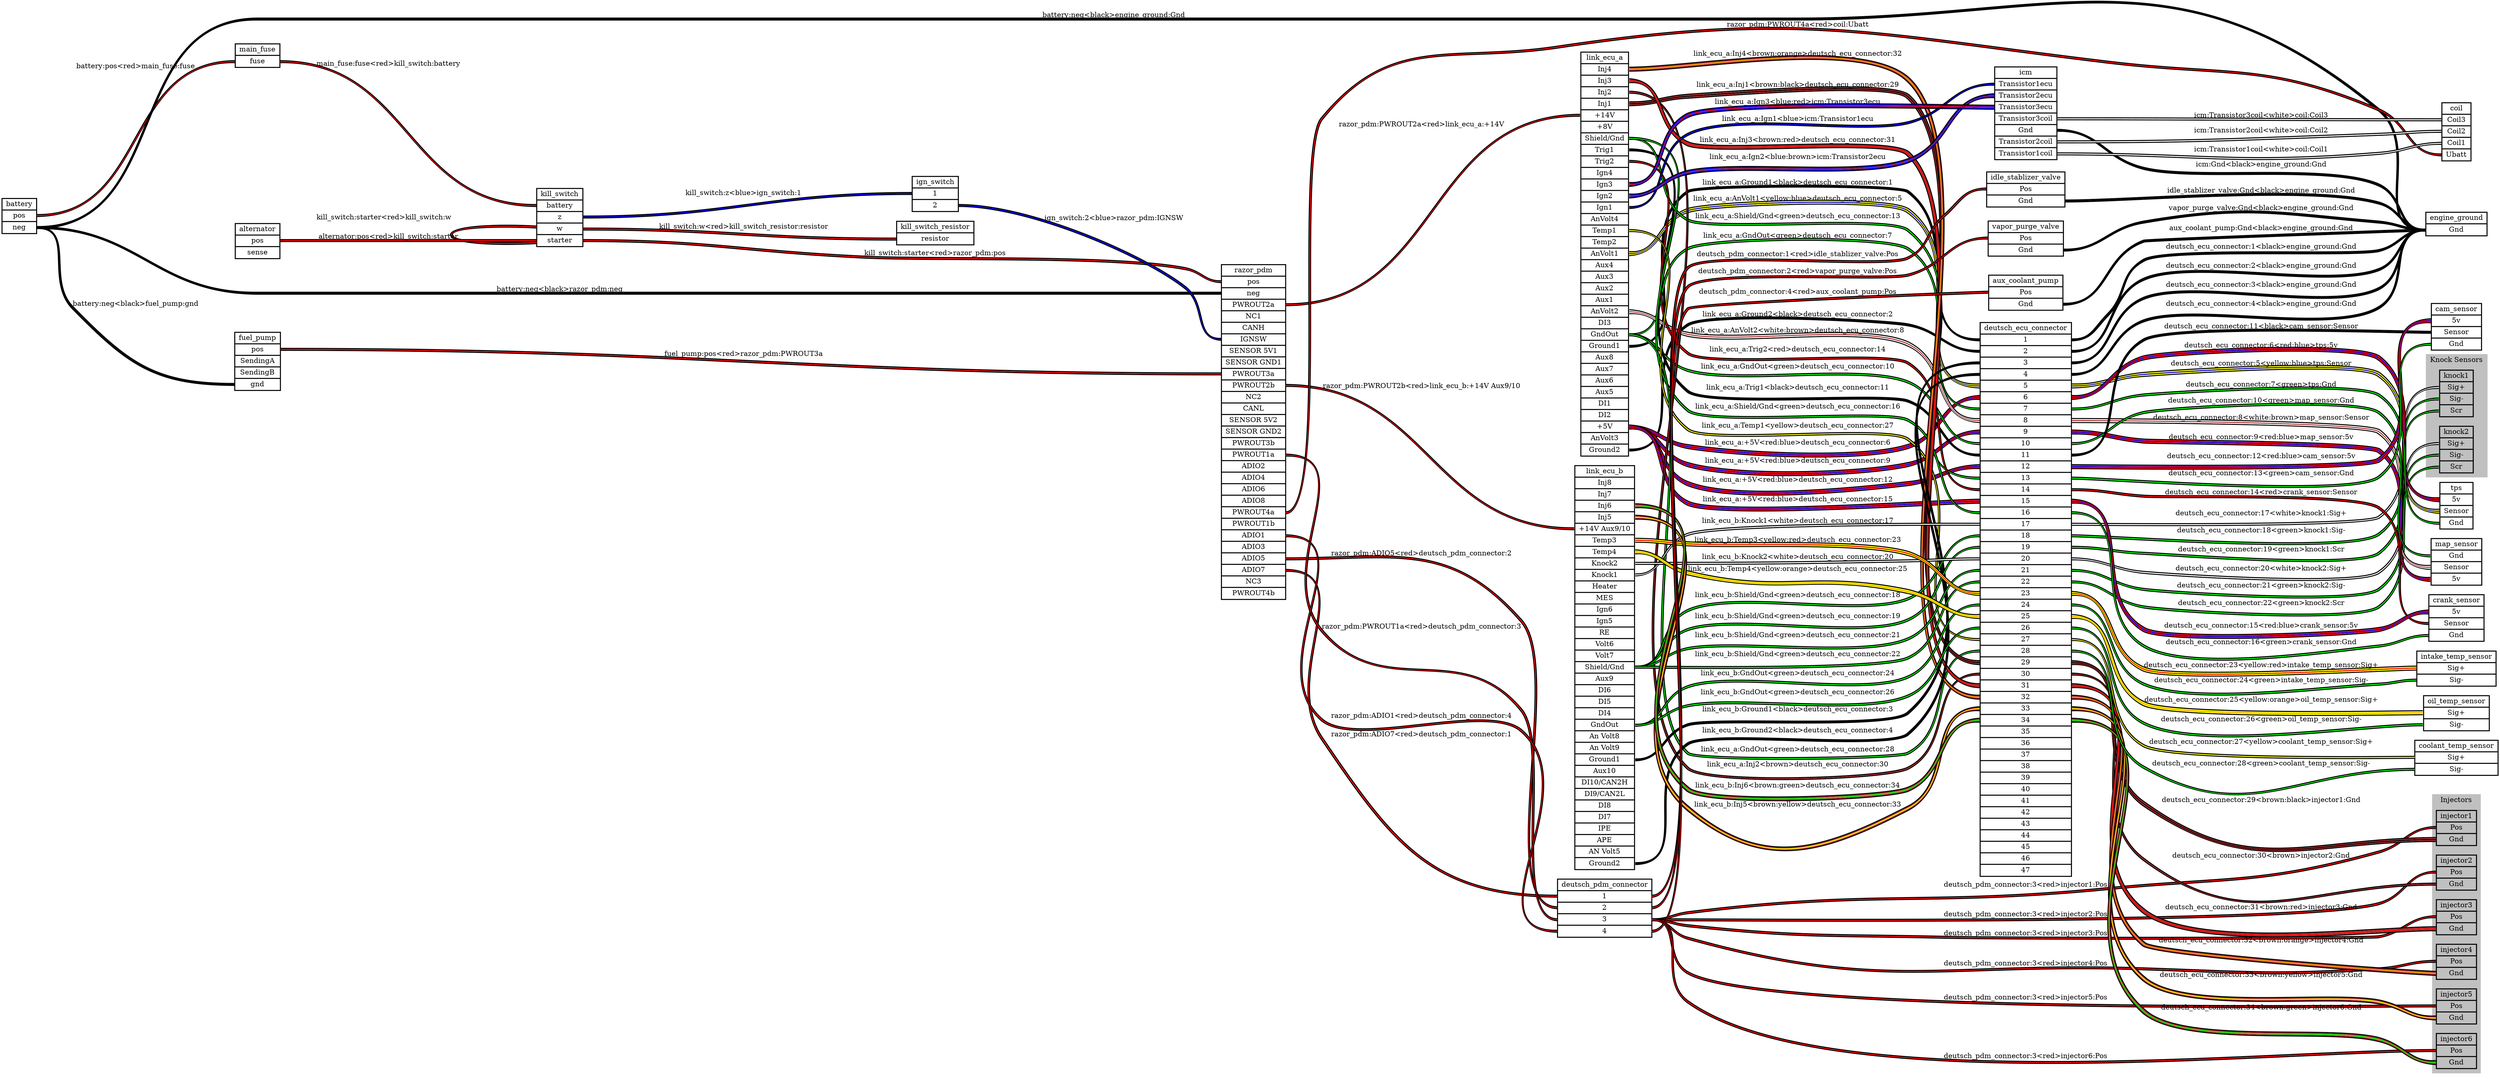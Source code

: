 graph "" {
	graph [bb="0,0,4976,2153.4",
		rankdir=LR,
		ranksep=2
	];
	node [label="\N"];
	subgraph cluster_knock {
		graph [bb="4832.5,1188,4954.5,1431",
			color=grey,
			label="Knock Sensors",
			lheight=0.21,
			lp="4893.5,1419.5",
			lwidth=1.47,
			style=filled
		];
		knock1	[height=1.2917,
			label="knock1 | <Sig+> Sig+ | <Sig-> Sig- | <Scr> Scr ",
			pos="4893,1353",
			rects="4859.5,1376,4926.5,1399 4859.5,1353,4926.5,1376 4859.5,1330,4926.5,1353 4859.5,1307,4926.5,1330",
			shape=record,
			style=bold,
			width=0.93056];
		knock2	[height=1.2917,
			label="knock2 | <Sig+> Sig+ | <Sig-> Sig- | <Scr> Scr ",
			pos="4893,1242",
			rects="4859.5,1265,4926.5,1288 4859.5,1242,4926.5,1265 4859.5,1219,4926.5,1242 4859.5,1196,4926.5,1219",
			shape=record,
			style=bold,
			width=0.93056];
	}
	subgraph cluster_injectors {
		graph [bb="4845,8,4941,557",
			color=grey,
			label=Injectors,
			lheight=0.21,
			lp="4893,545.5",
			lwidth=0.89,
			style=filled
		];
		injector1	[height=0.97222,
			label="injector1 | <Pos> Pos | <Gnd> Gnd ",
			pos="4893,491",
			rects="4853,502.5,4933,525.5 4853,479.5,4933,502.5 4853,456.5,4933,479.5",
			shape=record,
			style=bold,
			width=1.1111];
		injector2	[height=0.97222,
			label="injector2 | <Pos> Pos | <Gnd> Gnd ",
			pos="4893,403",
			rects="4853,414.5,4933,437.5 4853,391.5,4933,414.5 4853,368.5,4933,391.5",
			shape=record,
			style=bold,
			width=1.1111];
		injector3	[height=0.97222,
			label="injector3 | <Pos> Pos | <Gnd> Gnd ",
			pos="4893,315",
			rects="4853,326.5,4933,349.5 4853,303.5,4933,326.5 4853,280.5,4933,303.5",
			shape=record,
			style=bold,
			width=1.1111];
		injector4	[height=0.97222,
			label="injector4 | <Pos> Pos | <Gnd> Gnd ",
			pos="4893,227",
			rects="4853,238.5,4933,261.5 4853,215.5,4933,238.5 4853,192.5,4933,215.5",
			shape=record,
			style=bold,
			width=1.1111];
		injector5	[height=0.97222,
			label="injector5 | <Pos> Pos | <Gnd> Gnd ",
			pos="4893,139",
			rects="4853,150.5,4933,173.5 4853,127.5,4933,150.5 4853,104.5,4933,127.5",
			shape=record,
			style=bold,
			width=1.1111];
		injector6	[height=0.97222,
			label="injector6 | <Pos> Pos | <Gnd> Gnd ",
			pos="4893,51",
			rects="4853,62.5,4933,85.5 4853,39.5,4933,62.5 4853,16.5,4933,39.5",
			shape=record,
			style=bold,
			width=1.1111];
	}
	battery	[height=0.97222,
		label="battery | <pos> pos | <neg> neg ",
		pos="34.5,1734",
		rects="0,1745.5,69,1768.5 0,1722.5,69,1745.5 0,1699.5,69,1722.5",
		shape=record,
		style=bold,
		width=0.95833];
	main_fuse	[height=0.65278,
		label="main_fuse | <fuse> fuse ",
		pos="509.5,2054",
		rects="465,2054,554,2077 465,2031,554,2054",
		shape=record,
		style=bold,
		width=1.2361];
	battery:pos -- main_fuse:fuse	[color="black:red:black",
		label="battery:pos<red>main_fuse:fuse",
		lp="266.5,2032.5",
		penwidth=2,
		pos="69,1734 291.62,1734 241.38,2042 464,2042"];
	razor_pdm	[height=9.2778,
		label="razor_pdm | <pos> pos | <neg> neg | <PWROUT2a> PWROUT2a | <NC1> NC1 | <CANH> CANH | <IGNSW> IGNSW | <SENSOR 5V1> SENSOR 5V1 | <SENSOR \
GND1> SENSOR GND1 | <PWROUT3a> PWROUT3a | <PWROUT2b> PWROUT2b | <NC2> NC2 | <CANL> CANL | <SENSOR 5V2> SENSOR 5V2 | <SENSOR GND2> \
SENSOR GND2 | <PWROUT3b> PWROUT3b | <PWROUT1a> PWROUT1a | <ADIO2> ADIO2 | <ADIO4> ADIO4 | <ADIO6> ADIO6 | <ADIO8> ADIO8 | <PWROUT4a> \
PWROUT4a | <PWROUT1b> PWROUT1b | <ADIO1> ADIO1 | <ADIO3> ADIO3 | <ADIO5> ADIO5 | <ADIO7> ADIO7 | <NC3> NC3 | <PWROUT4b> PWROUT4b ",
		pos="2495,1305",
		rects="2431,1615.5,2559,1638.5 2431,1592.5,2559,1615.5 2431,1569.5,2559,1592.5 2431,1546.5,2559,1569.5 2431,1523.5,2559,1546.5 2431,1500.5,\
2559,1523.5 2431,1477.5,2559,1500.5 2431,1454.5,2559,1477.5 2431,1431.5,2559,1454.5 2431,1408.5,2559,1431.5 2431,1385.5,2559,1408.5 \
2431,1362.5,2559,1385.5 2431,1339.5,2559,1362.5 2431,1316.5,2559,1339.5 2431,1293.5,2559,1316.5 2431,1270.5,2559,1293.5 2431,1247.5,\
2559,1270.5 2431,1224.5,2559,1247.5 2431,1201.5,2559,1224.5 2431,1178.5,2559,1201.5 2431,1155.5,2559,1178.5 2431,1132.5,2559,1155.5 \
2431,1109.5,2559,1132.5 2431,1086.5,2559,1109.5 2431,1063.5,2559,1086.5 2431,1040.5,2559,1063.5 2431,1017.5,2559,1040.5 2431,994.5,\
2559,1017.5 2431,971.5,2559,994.5",
		shape=record,
		style=bold,
		width=1.7778];
	battery:neg -- razor_pdm:neg	[color="black:black:black",
		label="battery:neg<black>razor_pdm:neg",
		lp="1112,1588.5",
		penwidth=2,
		pos="69,1711 272.7,1711 304.8,1581 508.5,1581 508.5,1581 508.5,1581 1861.5,1581 2114.6,1581 2177.9,1581 2431,1581"];
	fuel_pump	[height=1.6111,
		label="fuel_pump | <pos> pos | <SendingA> SendingA | <SendingB> SendingB | <gnd> gnd ",
		pos="509.5,1446",
		rects="464,1480.5,555,1503.5 464,1457.5,555,1480.5 464,1434.5,555,1457.5 464,1411.5,555,1434.5 464,1388.5,555,1411.5",
		shape=record,
		style=bold,
		width=1.2639];
	battery:neg -- fuel_pump:gnd	[color="black:black:black",
		label="battery:neg<black>fuel_pump:gnd",
		lp="266.5,1559.5",
		penwidth=2,
		pos="69,1711 146.57,1711 86.55,1607.3 141,1552 252.36,1439 305.34,1400 464,1400"];
	engine_ground	[height=0.65278,
		label="engine_ground | <Gnd> Gnd ",
		pos="4893,1698",
		rects="4832,1698,4954,1721 4832,1675,4954,1698",
		shape=record,
		style=bold,
		width=1.6944];
	battery:neg -- engine_ground:Gnd	[color="black:black:black",
		label="battery:neg<black>engine_ground:Gnd",
		lp="2216.5,2134.5",
		penwidth=2,
		pos="69,1711 337.96,1711 239.54,2127 508.5,2127 508.5,2127 508.5,2127 3581,2127 4103,2127 4338.3,2260.7 4738,1925 4825.3,1851.7 4717,\
1686 4831,1686"];
	kill_switch	[height=1.6111,
		label="kill_switch | <battery> battery | <z> z | <w> w | <starter> starter ",
		pos="1112,1719",
		rects="1066,1753.5,1158,1776.5 1066,1730.5,1158,1753.5 1066,1707.5,1158,1730.5 1066,1684.5,1158,1707.5 1066,1661.5,1158,1684.5",
		shape=record,
		style=bold,
		width=1.2778];
	main_fuse:fuse -- kill_switch:battery	[color="black:red:black",
		label="main_fuse:fuse<red>kill_switch:battery",
		lp="770.5,2037.5",
		penwidth=2,
		pos="555,2042 817.97,2042 802.03,1742 1065,1742"];
	link_ecu_a	[height=11.194,
		label="link_ecu_a | <Inj4> Inj4 | <Inj3> Inj3 | <Inj2> Inj2 | <Inj1> Inj1 | <+14V> +14V | <+8V> +8V | <Shield/Gnd> Shield/Gnd | <Trig1> \
Trig1 | <Trig2> Trig2 | <Ign4> Ign4 | <Ign3> Ign3 | <Ign2> Ign2 | <Ign1> Ign1 | <AnVolt4> AnVolt4 | <Temp1> Temp1 | <Temp2> Temp2 | <\
AnVolt1> AnVolt1 | <Aux4> Aux4 | <Aux3> Aux3 | <Aux2> Aux2 | <Aux1> Aux1 | <AnVolt2> AnVolt2 | <DI3> DI3 | <GndOut> GndOut | <Ground1> \
Ground1 | <Aux8> Aux8 | <Aux7> Aux7 | <Aux6> Aux6 | <Aux5> Aux5 | <DI1> DI1 | <DI2> DI2 | <+5V> +5V | <AnVolt3> AnVolt3 | <Ground2> \
Ground2 ",
		pos="3195,1658",
		rects="3147.5,2037.5,3242.5,2060.5 3147.5,2014.5,3242.5,2037.5 3147.5,1991.5,3242.5,2014.5 3147.5,1968.5,3242.5,1991.5 3147.5,1945.5,3242.5,\
1968.5 3147.5,1922.5,3242.5,1945.5 3147.5,1899.5,3242.5,1922.5 3147.5,1876.5,3242.5,1899.5 3147.5,1853.5,3242.5,1876.5 3147.5,1830.5,\
3242.5,1853.5 3147.5,1807.5,3242.5,1830.5 3147.5,1784.5,3242.5,1807.5 3147.5,1761.5,3242.5,1784.5 3147.5,1738.5,3242.5,1761.5 3147.5,\
1715.5,3242.5,1738.5 3147.5,1692.5,3242.5,1715.5 3147.5,1669.5,3242.5,1692.5 3147.5,1646.5,3242.5,1669.5 3147.5,1623.5,3242.5,1646.5 \
3147.5,1600.5,3242.5,1623.5 3147.5,1577.5,3242.5,1600.5 3147.5,1554.5,3242.5,1577.5 3147.5,1531.5,3242.5,1554.5 3147.5,1508.5,3242.5,\
1531.5 3147.5,1485.5,3242.5,1508.5 3147.5,1462.5,3242.5,1485.5 3147.5,1439.5,3242.5,1462.5 3147.5,1416.5,3242.5,1439.5 3147.5,1393.5,\
3242.5,1416.5 3147.5,1370.5,3242.5,1393.5 3147.5,1347.5,3242.5,1370.5 3147.5,1324.5,3242.5,1347.5 3147.5,1301.5,3242.5,1324.5 3147.5,\
1278.5,3242.5,1301.5 3147.5,1255.5,3242.5,1278.5",
		shape=record,
		style=bold,
		width=1.3194];
	razor_pdm:PWROUT2a -- link_ecu_a:"+14V"	[color="black:red:black",
		label="razor_pdm:PWROUT2a<red>link_ecu_a:+14V",
		lp="2830,1915.5",
		penwidth=2,
		pos="2559,1558 2868.8,1558 2836.2,1934 3146,1934"];
	link_ecu_b	[height=11.194,
		label="link_ecu_b | <Inj8> Inj8 | <Inj7> Inj7 | <Inj6> Inj6 | <Inj5> Inj5 | <+14V Aux9/10> +14V Aux9/10 | <Temp3> Temp3 | <Temp4> Temp4 | <\
Knock2> Knock2 | <Knock1> Knock1 | <Heater> Heater | <MES> MES | <Ign6> Ign6 | <Ign5> Ign5 | <RE> RE | <Volt6> Volt6 | <Volt7> Volt7 | <\
Shield/Gnd> Shield/Gnd | <Aux9> Aux9 | <DI6> DI6 | <DI5> DI5 | <DI4> DI4 | <GndOut> GndOut | <An Volt8> An Volt8 | <An Volt9> An \
Volt9 | <Ground1> Ground1 | <Aux10> Aux10 | <DI10/CAN2H> DI10/CAN2H | <DI9/CAN2L> DI9/CAN2L | <DI8> DI8 | <DI7> DI7 | <IPE> IPE | <\
APE> APE | <AN Volt5> AN Volt5 | <Ground2> Ground2 ",
		pos="3195,834",
		rects="3135.5,1213.5,3254.5,1236.5 3135.5,1190.5,3254.5,1213.5 3135.5,1167.5,3254.5,1190.5 3135.5,1144.5,3254.5,1167.5 3135.5,1121.5,3254.5,\
1144.5 3135.5,1098.5,3254.5,1121.5 3135.5,1075.5,3254.5,1098.5 3135.5,1052.5,3254.5,1075.5 3135.5,1029.5,3254.5,1052.5 3135.5,1006.5,\
3254.5,1029.5 3135.5,983.5,3254.5,1006.5 3135.5,960.5,3254.5,983.5 3135.5,937.5,3254.5,960.5 3135.5,914.5,3254.5,937.5 3135.5,891.5,\
3254.5,914.5 3135.5,868.5,3254.5,891.5 3135.5,845.5,3254.5,868.5 3135.5,822.5,3254.5,845.5 3135.5,799.5,3254.5,822.5 3135.5,776.5,\
3254.5,799.5 3135.5,753.5,3254.5,776.5 3135.5,730.5,3254.5,753.5 3135.5,707.5,3254.5,730.5 3135.5,684.5,3254.5,707.5 3135.5,661.5,\
3254.5,684.5 3135.5,638.5,3254.5,661.5 3135.5,615.5,3254.5,638.5 3135.5,592.5,3254.5,615.5 3135.5,569.5,3254.5,592.5 3135.5,546.5,\
3254.5,569.5 3135.5,523.5,3254.5,546.5 3135.5,500.5,3254.5,523.5 3135.5,477.5,3254.5,500.5 3135.5,454.5,3254.5,477.5 3135.5,431.5,\
3254.5,454.5",
		shape=record,
		style=bold,
		width=1.6528];
	razor_pdm:PWROUT2b -- link_ecu_b:"+14V Aux9/10"	[color="black:red:black",
		label="razor_pdm:PWROUT2b<red>link_ecu_b:+14V Aux9/10",
		lp="2830,1395.5",
		penwidth=2,
		pos="2559,1397 2844.6,1397 2848.4,1110 3134,1110"];
	deutsch_pdm_connector	[height=1.6111,
		label="deutsch_pdm_connector | <1> 1 | <2> 2 | <3> 3 | <4> 4 ",
		pos="3195,355",
		rects="3101,389.5,3289,412.5 3101,366.5,3289,389.5 3101,343.5,3289,366.5 3101,320.5,3289,343.5 3101,297.5,3289,320.5",
		shape=record,
		style=bold,
		width=2.6111];
	razor_pdm:ADIO7 -- deutsch_pdm_connector:1	[color="black:red:black",
		label="razor_pdm:ADIO7<red>deutsch_pdm_connector:1",
		lp="2830,701.5",
		penwidth=2,
		pos="2559,1029 2711.3,1029 2545.6,820.09 2631,694 2772.1,485.59 2849.3,378 3101,378"];
	razor_pdm:ADIO5 -- deutsch_pdm_connector:2	[color="black:red:black",
		label="razor_pdm:ADIO5<red>deutsch_pdm_connector:2",
		lp="2830,1062.5",
		penwidth=2,
		pos="2559,1052 2775,1052 2886.7,1090.6 3029,928 3113.5,831.43 2972.7,355 3101,355"];
	razor_pdm:PWROUT1a -- deutsch_pdm_connector:3	[color="black:red:black",
		label="razor_pdm:PWROUT1a<red>deutsch_pdm_connector:3",
		lp="2830,916.5",
		penwidth=2,
		pos="2559,1259 2717.8,1259 2529.1,1030.8 2631,909 2753.2,762.92 2909.1,898.04 3029,750 3088.3,676.75 3006.7,332 3101,332"];
	razor_pdm:ADIO1 -- deutsch_pdm_connector:4	[color="black:red:black",
		label="razor_pdm:ADIO1<red>deutsch_pdm_connector:4",
		lp="2830,738.5",
		penwidth=2,
		pos="2559,1098 2725.2,1098 2505.6,840.12 2631,731 2697.8,672.85 2962.6,767.67 3029,709 3164.3,589.36 2920.4,309 3101,309"];
	coil	[height=1.6111,
		label="coil | <Coil3> Coil3 | <Coil2> Coil2 | <Coil1> Coil1 | <Ubatt> Ubatt ",
		pos="4893,1883",
		rects="4864,1917.5,4922,1940.5 4864,1894.5,4922,1917.5 4864,1871.5,4922,1894.5 4864,1848.5,4922,1871.5 4864,1825.5,4922,1848.5",
		shape=record,
		style=bold,
		width=0.80556];
	razor_pdm:PWROUT4a -- coil:Ubatt	[color="black:red:black",
		label="razor_pdm:PWROUT4a<red>coil:Ubatt",
		lp="3580,2111.5",
		penwidth=2,
		pos="2559,1144 2733.7,1144 2520.6,1791.5 2631,1927 2768.9,2096.3 2885,2037.9 3101,2070 3583.7,2141.8 3715.1,2091.7 4198,2021 4439.2,1985.7 \
4513,2018.7 4738,1925 4800.7,1898.9 4795.1,1837 4863,1837"];
	fuel_pump:pos -- razor_pdm:PWROUT3a	[color="black:red:black",
		label="fuel_pump:pos<red>razor_pdm:PWROUT3a",
		lp="1478.5,1459.5",
		penwidth=2,
		pos="555,1469 1389.1,1469 1596.9,1420 2431,1420"];
	kill_switch:starter -- razor_pdm:pos	[color="black:red:black",
		label="kill_switch:starter<red>razor_pdm:pos",
		lp="1860.5,1660.5",
		penwidth=2,
		pos="1159,1673 1167.3,1673 2350.8,1631.6 2359,1630 2392.4,1623.5 2397,1604 2431,1604"];
	kill_switch:starter -- kill_switch:w	[color="black:red:black",
		label="kill_switch:starter<red>kill_switch:w",
		lp="761.5,1719",
		penwidth=2,
		pos="1065.9,1669 991.52,1664.7 896,1667.8 896,1684.5 896,1701.2 991.52,1704.3 1065.9,1700"];
	kill_switch_resistor	[height=0.65278,
		label="kill_switch_resistor | <resistor> resistor ",
		pos="1860.5,1701",
		rects="1783.5,1701,1937.5,1724 1783.5,1678,1937.5,1701",
		shape=record,
		style=bold,
		width=2.1389];
	kill_switch:w -- kill_switch_resistor:resistor	[color="black:red:black",
		label="kill_switch:w<red>kill_switch_resistor:resistor",
		lp="1478.5,1702.5",
		penwidth=2,
		pos="1159,1696 1436.1,1696 1505.4,1689 1782.5,1689"];
	ign_switch	[height=0.97222,
		label="ign_switch | <1> 1 | <2> 2 ",
		pos="1860.5,1778",
		rects="1814.5,1789.5,1906.5,1812.5 1814.5,1766.5,1906.5,1789.5 1814.5,1743.5,1906.5,1766.5",
		shape=record,
		style=bold,
		width=1.2778];
	kill_switch:z -- ign_switch:1	[color="black:blue:black",
		label="kill_switch:z<blue>ign_switch:1",
		lp="1478.5,1776.5",
		penwidth=2,
		pos="1159,1719 1451.1,1719 1521.4,1778 1813.5,1778"];
	deutsch_ecu_connector	[height=15.347,
		label="deutsch_ecu_connector | <1> 1 | <2> 2 | <3> 3 | <4> 4 | <5> 5 | <6> 6 | <7> 7 | <8> 8 | <9> 9 | <10> 10 | <11> 11 | <12> 12 | <13> \
13 | <14> 14 | <15> 15 | <16> 16 | <17> 17 | <18> 18 | <19> 19 | <20> 20 | <21> 21 | <22> 22 | <23> 23 | <24> 24 | <25> 25 | <26> \
26 | <27> 27 | <28> 28 | <29> 29 | <30> 30 | <31> 31 | <32> 32 | <33> 33 | <34> 34 | <35> 35 | <36> 36 | <37> 37 | <38> 38 | <39> \
39 | <40> 40 | <41> 41 | <42> 42 | <43> 43 | <44> 44 | <45> 45 | <46> 46 | <47> 47 ",
		pos="4034.5,950",
		rects="3943.5,1479,4125.5,1502 3943.5,1456,4125.5,1479 3943.5,1433,4125.5,1456 3943.5,1410,4125.5,1433 3943.5,1387,4125.5,1410 3943.5,1364,\
4125.5,1387 3943.5,1341,4125.5,1364 3943.5,1318,4125.5,1341 3943.5,1295,4125.5,1318 3943.5,1272,4125.5,1295 3943.5,1249,4125.5,1272 \
3943.5,1226,4125.5,1249 3943.5,1203,4125.5,1226 3943.5,1180,4125.5,1203 3943.5,1157,4125.5,1180 3943.5,1134,4125.5,1157 3943.5,1111,\
4125.5,1134 3943.5,1088,4125.5,1111 3943.5,1065,4125.5,1088 3943.5,1042,4125.5,1065 3943.5,1019,4125.5,1042 3943.5,996,4125.5,1019 \
3943.5,973,4125.5,996 3943.5,950,4125.5,973 3943.5,927,4125.5,950 3943.5,904,4125.5,927 3943.5,881,4125.5,904 3943.5,858,4125.5,\
881 3943.5,835,4125.5,858 3943.5,812,4125.5,835 3943.5,789,4125.5,812 3943.5,766,4125.5,789 3943.5,743,4125.5,766 3943.5,720,4125.5,\
743 3943.5,697,4125.5,720 3943.5,674,4125.5,697 3943.5,651,4125.5,674 3943.5,628,4125.5,651 3943.5,605,4125.5,628 3943.5,582,4125.5,\
605 3943.5,559,4125.5,582 3943.5,536,4125.5,559 3943.5,513,4125.5,536 3943.5,490,4125.5,513 3943.5,467,4125.5,490 3943.5,444,4125.5,\
467 3943.5,421,4125.5,444 3943.5,398,4125.5,421",
		shape=record,
		style=bold,
		width=2.5278];
	link_ecu_a:Ground1 -- deutsch_ecu_connector:1	[color="black:black:black",
		label="link_ecu_a:Ground1<black>deutsch_ecu_connector:1",
		lp="3580,1692.5",
		penwidth=2,
		pos="3244,1474 3344.3,1474 3273.6,1617.8 3361,1667 3403.4,1690.9 3757.2,1692 3799,1667 3892.6,1611 3833.5,1468 3942.5,1468"];
	link_ecu_a:Ground2 -- deutsch_ecu_connector:2	[color="black:black:black",
		label="link_ecu_a:Ground2<black>deutsch_ecu_connector:2",
		lp="3580,1496.5",
		penwidth=2,
		pos="3244,1267 3350.8,1267 3268.9,1422.9 3361,1477 3403,1501.7 3750.6,1482.3 3799,1477 3864,1469.8 3877.2,1445 3942.5,1445"];
	link_ecu_a:AnVolt1 -- deutsch_ecu_connector:5	[color="black:yellow:blue:yellow:black",
		label="link_ecu_a:AnVolt1<yellow:blue>deutsch_ecu_connector:5",
		lp="3580,1766.5",
		penwidth=2,
		pos="3244,1658 3308.3,1658 3299.9,1723.1 3361,1743 3407.3,1758 3759.4,1771.3 3799,1743 3941.5,1641.2 3767.4,1376 3942.5,1376"];
	link_ecu_a:"+5V" -- deutsch_ecu_connector:6	[color="black:red:blue:red:black",
		label="link_ecu_a:+5V<red:blue>deutsch_ecu_connector:6",
		lp="3580,1317.5",
		penwidth=2,
		pos="3244,1313 3490.7,1313 3554.9,1274.2 3799,1310 3864.9,1319.7 3875.9,1353 3942.5,1353"];
	link_ecu_a:GndOut -- deutsch_ecu_connector:7	[color="black:green:black",
		label="link_ecu_a:GndOut<green>deutsch_ecu_connector:7",
		lp="3580,1534.5",
		penwidth=2,
		pos="3244,1497 3296.2,1497 3308.8,1505.6 3361,1508 3458.2,1512.6 3711.2,1550 3799,1508 3890.7,1464.2 3840.9,1330 3942.5,1330"];
	link_ecu_a:AnVolt2 -- deutsch_ecu_connector:8	[color="black:white:brown:white:black",
		label="link_ecu_a:AnVolt2<white:brown>deutsch_ecu_connector:8",
		lp="3580,1729.5",
		penwidth=2,
		pos="3244,1543 3332.5,1543 3282.2,1663.8 3361,1704 3404.4,1726.1 3759.2,1732 3799,1704 3952.6,1596.2 3754.9,1307 3942.5,1307"];
	link_ecu_a:"+5V" -- deutsch_ecu_connector:9	[color="black:red:blue:red:black",
		label="link_ecu_a:+5V<red:blue>deutsch_ecu_connector:9",
		lp="3580,1282.5",
		penwidth=2,
		pos="3244,1313 3298.7,1313 3307,1283.5 3361,1275 3553.3,1244.6 3604.4,1268.9 3799,1275 3862.9,1277 3878.6,1284 3942.5,1284"];
	link_ecu_a:GndOut -- deutsch_ecu_connector:10	[color="black:green:black",
		label="link_ecu_a:GndOut<green>deutsch_ecu_connector:10",
		lp="3580,1248.5",
		penwidth=2,
		pos="3244,1497 3369.1,1497 3255.8,1308.6 3361,1241 3442.9,1188.4 3701.9,1234.3 3799,1241 3863.2,1245.5 3878.1,1261 3942.5,1261"];
	link_ecu_a:Trig1 -- deutsch_ecu_connector:11	[color="black:black:black",
		label="link_ecu_a:Trig1<black>deutsch_ecu_connector:11",
		lp="3580,1465.5",
		penwidth=2,
		pos="3244,1865 3432.2,1865 3213.1,1574.5 3361,1458 3399.3,1427.9 3756.2,1462.2 3799,1439 3895.5,1386.7 3832.7,1238 3942.5,1238"];
	link_ecu_a:"+5V" -- deutsch_ecu_connector:12	[color="black:red:blue:red:black",
		label="link_ecu_a:+5V<red:blue>deutsch_ecu_connector:12",
		lp="3580,1204.5",
		penwidth=2,
		pos="3244,1313 3317.2,1313 3293.3,1224.9 3361,1197 3451,1159.9 3701.9,1190.9 3799,1197 3863.2,1201 3878.2,1215 3942.5,1215"];
	link_ecu_a:"Shield/Gnd" -- deutsch_ecu_connector:13	[color="black:green:black",
		label="link_ecu_a:Shield/Gnd<green>deutsch_ecu_connector:13",
		lp="3580,1887.5",
		penwidth=2,
		pos="3244,1888 3296.1,1888 3309,1883.1 3361,1880 3409.6,1877.1 3761.9,1888.6 3799,1857 3914.1,1759 3791.3,1192 3942.5,1192"];
	link_ecu_a:Trig2 -- deutsch_ecu_connector:14	[color="black:red:black",
		label="link_ecu_a:Trig2<red>deutsch_ecu_connector:14",
		lp="3580,1427.5",
		penwidth=2,
		pos="3244,1842 3438.6,1842 3208.7,1541.1 3361,1420 3399.1,1389.7 3757,1425.6 3799,1401 3903.6,1339.7 3821.3,1169 3942.5,1169"];
	link_ecu_a:"+5V" -- deutsch_ecu_connector:15	[color="black:red:blue:red:black",
		label="link_ecu_a:+5V<red:blue>deutsch_ecu_connector:15",
		lp="3580,1167.5",
		penwidth=2,
		pos="3244,1313 3329.6,1313 3284.7,1198.8 3361,1160 3418.6,1130.7 3877.9,1146 3942.5,1146"];
	link_ecu_a:"Shield/Gnd" -- deutsch_ecu_connector:16	[color="black:green:black",
		label="link_ecu_a:Shield/Gnd<green>deutsch_ecu_connector:16",
		lp="3580,1389.5",
		penwidth=2,
		pos="3244,1888 3474.8,1888 3183.5,1529.5 3361,1382 3398.5,1350.9 3757.2,1387.9 3799,1363 3905.7,1299.4 3818.2,1123 3942.5,1123"];
	link_ecu_a:Temp1 -- deutsch_ecu_connector:27	[color="black:yellow:black",
		label="link_ecu_a:Temp1<yellow>deutsch_ecu_connector:27",
		lp="3580,1351.5",
		penwidth=2,
		pos="3244,1704 3412.2,1704 3227.1,1445.8 3361,1344 3399.8,1314.5 3760.4,1354.7 3799,1325 3967.5,1195.6 3730,869 3942.5,869"];
	link_ecu_a:GndOut -- deutsch_ecu_connector:28	[color="black:green:black",
		label="link_ecu_a:GndOut<green>deutsch_ecu_connector:28",
		lp="3580,667.5",
		penwidth=2,
		pos="3244,1497 3431.8,1497 3220.3,784.44 3361,660 3379.2,643.88 3777.2,649.27 3799,660 3892.7,706.06 3838.1,846 3942.5,846"];
	link_ecu_a:Inj1 -- deutsch_ecu_connector:29	[color="black:brown:black:brown:black",
		label="link_ecu_a:Inj1<brown:black>deutsch_ecu_connector:29",
		lp="3580,1992.5",
		penwidth=2,
		pos="3244,1957 3296.4,1957 3308.7,1967.9 3361,1971 3409.6,1973.9 3762.5,2003.2 3799,1971 3991.7,1800.9 3685.4,823 3942.5,823"];
	link_ecu_a:Inj2 -- deutsch_ecu_connector:30	[color="black:brown:black",
		label="link_ecu_a:Inj2<brown>deutsch_ecu_connector:30",
		lp="3580,1921.5",
		penwidth=2,
		pos="3244,1980 3303.7,1980 3303.6,1930.4 3361,1914 3407.8,1900.6 3763.1,1927.9 3799,1895 3979.9,1729.2 3697.1,800 3942.5,800"];
	link_ecu_a:Inj3 -- deutsch_ecu_connector:31	[color="black:brown:red:brown:black",
		label="link_ecu_a:Inj3<brown:red>deutsch_ecu_connector:31",
		lp="3580,637.5",
		penwidth=2,
		pos="3244,2003 3397.1,2003 3248.2,733.57 3361,630 3396.8,597.08 3754.2,611.11 3799,630 3883.1,665.45 3851.2,777 3942.5,777"];
	link_ecu_a:Inj4 -- deutsch_ecu_connector:32	[color="black:brown:orange:brown:black",
		label="link_ecu_a:Inj4<brown:orange>deutsch_ecu_connector:32",
		lp="3580,2055.5",
		penwidth=2,
		pos="3244,2026 3367.4,2026 3708.5,2088 3799,2004 4004,1813.8 3662.9,754 3942.5,754"];
	icm	[height=2.5694,
		label="icm | <Transistor1ecu> Transistor1ecu | <Transistor2ecu> Transistor2ecu | <Transistor3ecu> Transistor3ecu | <Transistor3coil> Transistor3coil | <\
Gnd> Gnd | <Transistor2coil> Transistor2coil | <Transistor1coil> Transistor1coil ",
		pos="4034.5,1919",
		rects="3972.5,1988,4096.5,2011 3972.5,1965,4096.5,1988 3972.5,1942,4096.5,1965 3972.5,1919,4096.5,1942 3972.5,1896,4096.5,1919 3972.5,1873,\
4096.5,1896 3972.5,1850,4096.5,1873 3972.5,1827,4096.5,1850",
		shape=record,
		style=bold,
		width=1.7222];
	link_ecu_a:Ign1 -- icm:Transistor1ecu	[color="black:blue:black",
		label="link_ecu_a:Ign1<blue>icm:Transistor1ecu",
		lp="3580,1811.5",
		penwidth=2,
		pos="3244,1750 3297.8,1750 3307.9,1772.7 3361,1781 3457.3,1796.1 3710,1764.3 3799,1804 3898.2,1848.2 3862.9,1977 3971.5,1977"];
	link_ecu_a:Ign2 -- icm:Transistor2ecu	[color="black:blue:brown:blue:black",
		label="link_ecu_a:Ign2<blue:brown>icm:Transistor2ecu",
		lp="3580,1962.5",
		penwidth=2,
		pos="3244,1773 3332.1,1773 3283.1,1891.8 3361,1933 3421,1964.8 3903.6,1954 3971.5,1954"];
	link_ecu_a:Ign3 -- icm:Transistor3ecu	[color="black:blue:red:blue:black",
		label="link_ecu_a:Ign3<blue:red>icm:Transistor3ecu",
		lp="3580,1849.5",
		penwidth=2,
		pos="3244,1796 3297,1796 3308.4,1812.5 3361,1819 3457.7,1831 3704.9,1816.5 3799,1842 3882.3,1864.5 3885.2,1931 3971.5,1931"];
	link_ecu_b:Ground1 -- deutsch_ecu_connector:3	[color="black:black:black",
		label="link_ecu_b:Ground1<black>deutsch_ecu_connector:3",
		lp="3580,747.5",
		penwidth=2,
		pos="3256,650 3311.4,650 3308.3,700.1 3361,717 3407.4,731.88 3762,708.31 3799,740 4034.3,941.42 3632.8,1422 3942.5,1422"];
	link_ecu_b:Ground2 -- deutsch_ecu_connector:4	[color="black:black:black",
		label="link_ecu_b:Ground2<black>deutsch_ecu_connector:4",
		lp="3580,705.5",
		penwidth=2,
		pos="3256,443 3370.8,443 3266.1,614.39 3361,679 3401.3,706.42 3761.9,666.39 3799,698 4041,904.36 3624.5,1399 3942.5,1399"];
	link_ecu_b:Knock1 -- deutsch_ecu_connector:17	[color="black:white:black",
		label="link_ecu_b:Knock1<white>deutsch_ecu_connector:17",
		lp="3580,1051.5",
		penwidth=2,
		pos="3256,1018 3286.2,1018 3769.5,1037.7 3799,1044 3866,1058.3 3874,1100 3942.5,1100"];
	link_ecu_b:"Shield/Gnd" -- deutsch_ecu_connector:18	[color="black:green:black",
		label="link_ecu_b:Shield/Gnd<green>deutsch_ecu_connector:18",
		lp="3580,1009.5",
		penwidth=2,
		pos="3256,834 3337,834 3289.9,944.15 3361,983 3403.7,1006.4 3752,989.36 3799,1002 3868.5,1020.7 3870.5,1077 3942.5,1077"];
	link_ecu_b:"Shield/Gnd" -- deutsch_ecu_connector:19	[color="black:green:black",
		label="link_ecu_b:Shield/Gnd<green>deutsch_ecu_connector:19",
		lp="3580,971.5",
		penwidth=2,
		pos="3256,834 3323.9,834 3299.2,916.8 3361,945 3449.6,985.46 3706,935.05 3799,964 3870.9,986.37 3867.2,1054 3942.5,1054"];
	link_ecu_b:Knock2 -- deutsch_ecu_connector:20	[color="black:white:black",
		label="link_ecu_b:Knock2<white>deutsch_ecu_connector:20",
		lp="3580,1120.5",
		penwidth=2,
		pos="3256,1041 3308.9,1041 3309.7,1084.2 3361,1097 3455.4,1120.6 3703.9,1117.8 3799,1097 3867.6,1082 3872.3,1031 3942.5,1031"];
	link_ecu_b:"Shield/Gnd" -- deutsch_ecu_connector:21	[color="black:green:black",
		label="link_ecu_b:Shield/Gnd<green>deutsch_ecu_connector:21",
		lp="3580,933.5",
		penwidth=2,
		pos="3256,834 3312.8,834 3307.1,888.83 3361,907 3453.3,938.15 3705.4,898.96 3799,926 3869.6,946.39 3869,1008 3942.5,1008"];
	link_ecu_b:"Shield/Gnd" -- deutsch_ecu_connector:22	[color="black:green:black",
		label="link_ecu_b:Shield/Gnd<green>deutsch_ecu_connector:22",
		lp="3580,895.5",
		penwidth=2,
		pos="3256,834 3305.2,834 3312.6,860.07 3361,869 3456.8,886.69 3706.5,857.46 3799,888 3872.1,912.13 3865.5,985 3942.5,985"];
	link_ecu_b:Temp3 -- deutsch_ecu_connector:23	[color="black:yellow:red:yellow:black",
		label="link_ecu_b:Temp3<yellow:red>deutsch_ecu_connector:23",
		lp="3580,1085.5",
		penwidth=2,
		pos="3256,1087 3302.8,1087 3314.3,1081 3361,1078 3458.2,1071.7 3706.5,1089.5 3799,1059 3872.1,1034.9 3865.5,962 3942.5,962"];
	link_ecu_b:GndOut -- deutsch_ecu_connector:24	[color="black:green:black",
		label="link_ecu_b:GndOut<green>deutsch_ecu_connector:24",
		lp="3580,823.5",
		penwidth=2,
		pos="3256,719 3313.1,719 3307,774.33 3361,793 3453.1,824.88 3708.4,779.98 3799,816 3876.8,846.94 3858.8,938 3942.5,938"];
	link_ecu_b:Temp4 -- deutsch_ecu_connector:25	[color="black:yellow:orange:yellow:black",
		label="link_ecu_b:Temp4<yellow:orange>deutsch_ecu_connector:25",
		lp="3580,857.5",
		penwidth=2,
		pos="3256,1064 3361.9,1064 3271.1,906.04 3361,850 3402.3,824.26 3751.4,839.73 3799,850 3867.4,864.78 3872.5,915 3942.5,915"];
	link_ecu_b:GndOut -- deutsch_ecu_connector:26	[color="black:green:black",
		label="link_ecu_b:GndOut<green>deutsch_ecu_connector:26",
		lp="3580,781.5",
		penwidth=2,
		pos="3256,719 3305.3,719 3312.5,745.84 3361,755 3456.7,773.1 3708,739.15 3799,774 3876.1,803.53 3859.9,892 3942.5,892"];
	link_ecu_b:Inj5 -- deutsch_ecu_connector:33	[color="black:brown:yellow:brown:black",
		label="link_ecu_b:Inj5<brown:yellow>deutsch_ecu_connector:33",
		lp="3580,595.5",
		penwidth=2,
		pos="3256,1133 3502.7,1133 3170.8,745.06 3361,588 3398.5,557.01 3754,569.42 3799,588 3882.2,622.38 3852.5,731 3942.5,731"];
	link_ecu_b:Inj6 -- deutsch_ecu_connector:34	[color="black:brown:green:brown:black",
		label="link_ecu_b:Inj6<brown:green>deutsch_ecu_connector:34",
		lp="3580,557.5",
		penwidth=2,
		pos="3256,1156 3529.3,1156 3151.9,726.01 3361,550 3509.9,424.65 3621,471.2 3799,550 3885.7,588.4 3847.6,708 3942.5,708"];
	deutsch_pdm_connector:3 -- injector1:Pos	[color="black:red:black",
		label="deutsch_pdm_connector:3<red>injector1:Pos",
		lp="4034.5,380.5",
		penwidth=2,
		pos="3289,332 3321.3,332 3328.8,339.18 3361,342 3731.8,374.54 3827.1,341.81 4198,373 4439.2,393.28 4504.1,381.56 4738,444 4790.9,458.14 \
4797.2,491 4852,491"];
	deutsch_pdm_connector:3 -- injector2:Pos	[color="black:red:black",
		label="deutsch_pdm_connector:3<red>injector2:Pos",
		lp="4034.5,330.5",
		penwidth=2,
		pos="3289,332 3450,332 4582.5,299.3 4738,341 4793.7,355.94 4794.3,403 4852,403"];
	deutsch_pdm_connector:3 -- injector3:Pos	[color="black:red:black",
		label="deutsch_pdm_connector:3<red>injector3:Pos",
		lp="4034.5,283.5",
		penwidth=2,
		pos="3289,332 3324.2,332 3326.8,307.28 3361,299 3581.5,245.64 3644.2,281.11 3871,276 4063.6,271.66 4547.9,244.39 4738,276 4790.8,284.79 \
4798.5,315 4852,315"];
	deutsch_pdm_connector:3 -- injector4:Pos	[color="black:red:black",
		label="deutsch_pdm_connector:3<red>injector4:Pos",
		lp="4034.5,221.5",
		penwidth=2,
		pos="3289,332 3332.4,332 3321,282.91 3361,266 3733.7,108.37 3865.5,224.78 4270,213 4477.9,206.94 4530.4,200.3 4738,213 4789,216.12 4801,\
227 4852,227"];
	deutsch_pdm_connector:3 -- injector5:Pos	[color="black:red:black",
		label="deutsch_pdm_connector:3<red>injector5:Pos",
		lp="4034.5,133.5",
		penwidth=2,
		pos="3289,332 3364.2,332 3298.2,220.28 3361,179 3499.5,87.981 4686.3,139 4852,139"];
	deutsch_pdm_connector:3 -- injector6:Pos	[color="black:red:black",
		label="deutsch_pdm_connector:3<red>injector6:Pos",
		lp="4034.5,23.5",
		penwidth=2,
		pos="3289,332 3386.8,332 3282.9,182.95 3361,124 3625.7,-75.912 4520.3,51 4852,51"];
	idle_stablizer_valve	[height=0.97222,
		label="idle_stablizer_valve | <Pos> Pos | <Gnd> Gnd ",
		pos="4034.5,1771",
		rects="3956.5,1782.5,4112.5,1805.5 3956.5,1759.5,4112.5,1782.5 3956.5,1736.5,4112.5,1759.5",
		shape=record,
		style=bold,
		width=2.1667];
	deutsch_pdm_connector:1 -- idle_stablizer_valve:Pos	[color="black:red:black",
		label="deutsch_pdm_connector:1<red>idle_stablizer_valve:Pos",
		lp="3580,1655.5",
		penwidth=2,
		pos="3289,378 3428.2,378 3261.9,1531.2 3361,1629 3395.7,1663.2 3754.5,1628.2 3799,1648 3840.6,1666.5 3835.1,1692.9 3871,1721 3905.4,1747.9 \
3911.9,1771 3955.5,1771"];
	vapor_purge_valve	[height=0.97222,
		label="vapor_purge_valve | <Pos> Pos | <Gnd> Gnd ",
		pos="4034.5,1677",
		rects="3959.5,1688.5,4109.5,1711.5 3959.5,1665.5,4109.5,1688.5 3959.5,1642.5,4109.5,1665.5",
		shape=record,
		style=bold,
		width=2.0833];
	deutsch_pdm_connector:2 -- vapor_purge_valve:Pos	[color="black:red:black",
		label="deutsch_pdm_connector:2<red>vapor_purge_valve:Pos",
		lp="3580,1621.5",
		penwidth=2,
		pos="3289,355 3426.6,355 3263.4,1494 3361,1591 3395.6,1625.4 3751.4,1603.6 3799,1614 3873.5,1630.2 3882.3,1677 3958.5,1677"];
	aux_coolant_pump	[height=0.97222,
		label="aux_coolant_pump | <Pos> Pos | <Gnd> Gnd ",
		pos="4034.5,1577",
		rects="3960.5,1588.5,4108.5,1611.5 3960.5,1565.5,4108.5,1588.5 3960.5,1542.5,4108.5,1565.5",
		shape=record,
		style=bold,
		width=2.0556];
	deutsch_pdm_connector:4 -- aux_coolant_pump:Pos	[color="black:red:black",
		label="deutsch_pdm_connector:4<red>aux_coolant_pump:Pos",
		lp="3580,1581.5",
		penwidth=2,
		pos="3289,309 3426.7,309 3263.3,1449 3361,1546 3384.6,1569.5 3926.2,1577 3959.5,1577"];
	ign_switch:2 -- razor_pdm:IGNSW	[color="black:blue:black",
		label="ign_switch:2<blue>razor_pdm:IGNSW",
		lp="2216.5,1730.5",
		penwidth=2,
		pos="1907.5,1755 2053.3,1755 2292.2,1644.9 2359,1592 2402.8,1557.3 2375.1,1489 2431,1489"];
	alternator	[height=0.97222,
		label="alternator | <pos> pos | <sense> sense ",
		pos="509.5,1673",
		rects="465,1684.5,554,1707.5 465,1661.5,554,1684.5 465,1638.5,554,1661.5",
		shape=record,
		style=bold,
		width=1.2361];
	alternator:pos -- kill_switch:starter	[color="black:red:black",
		label="alternator:pos<red>kill_switch:starter",
		lp="770.5,1680.5",
		penwidth=2,
		pos="555,1673 781.67,1673 838.33,1673 1065,1673"];
	deutsch_ecu_connector:17 -- knock1:"Sig+"	[color="black:white:black",
		label="deutsch_ecu_connector:17<white>knock1:Sig+",
		lp="4504,1120.5",
		penwidth=2,
		pos="4126.5,1100 4160.5,1100 4710.2,1093.5 4738,1113 4839.6,1184.1 4733.9,1365 4858,1365"];
	deutsch_ecu_connector:18 -- knock1:"Sig-"	[color="black:green:black",
		label="deutsch_ecu_connector:18<green>knock1:Sig-",
		lp="4504,1086.5",
		penwidth=2,
		pos="4126.5,1077 4194.4,1077 4683,1039.1 4738,1079 4841.6,1154.3 4729.9,1341 4858,1341"];
	deutsch_ecu_connector:19 -- knock1:Scr	[color="black:green:black",
		label="deutsch_ecu_connector:19<green>knock1:Scr",
		lp="4504,1048.5",
		penwidth=2,
		pos="4126.5,1054 4190.5,1054 4206,1043.9 4270,1041 4321.9,1038.7 4696.6,1009.6 4738,1041 4844.9,1122.1 4723.8,1318 4858,1318"];
	deutsch_ecu_connector:20 -- knock2:"Sig+"	[color="black:white:black",
		label="deutsch_ecu_connector:20<white>knock2:Sig+",
		lp="4504,1010.5",
		penwidth=2,
		pos="4126.5,1031 4191.5,1031 4205.3,1009.3 4270,1003 4321.8,998 4695.1,973.69 4738,1003 4840.1,1072.7 4734.4,1254 4858,1254"];
	deutsch_ecu_connector:21 -- knock2:"Sig-"	[color="black:green:black",
		label="deutsch_ecu_connector:21<green>knock2:Sig-",
		lp="4504,976.5",
		penwidth=2,
		pos="4126.5,1008 4192.6,1008 4204.5,977.74 4270,969 4321.5,962.12 4695.9,938.54 4738,969 4841.5,1043.8 4730.3,1230 4858,1230"];
	deutsch_ecu_connector:22 -- knock2:Scr	[color="black:green:black",
		label="deutsch_ecu_connector:22<green>knock2:Scr",
		lp="4504,941.5",
		penwidth=2,
		pos="4126.5,985 4194.2,985 4203.3,945.5 4270,934 4321.2,925.16 4696.5,902.66 4738,934 4843.8,1013.9 4725.5,1207 4858,1207"];
	deutsch_ecu_connector:29 -- injector1:Gnd	[color="black:brown:black:brown:black",
		label="deutsch_ecu_connector:29<brown:black>injector1:Gnd",
		lp="4504,549.5",
		penwidth=2,
		pos="4126.5,823 4266.7,823 4155.3,622.63 4270,542 4483.3,392.08 4591.3,468 4852,468"];
	deutsch_ecu_connector:30 -- injector2:Gnd	[color="black:brown:black",
		label="deutsch_ecu_connector:30<brown>injector2:Gnd",
		lp="4504,436.5",
		penwidth=2,
		pos="4126.5,800 4303.3,800 4128.5,534.99 4270,429 4477.8,273.38 4592.4,380 4852,380"];
	deutsch_ecu_connector:31 -- injector3:Gnd	[color="black:brown:red:brown:black",
		label="deutsch_ecu_connector:31<brown:red>injector3:Gnd",
		lp="4504,333.5",
		penwidth=2,
		pos="4126.5,777 4336.8,777 4103.9,455.06 4270,326 4372.3,246.51 4722.4,292 4852,292"];
	deutsch_ecu_connector:32 -- injector4:Gnd	[color="black:brown:orange:brown:black",
		label="deutsch_ecu_connector:32<brown:orange>injector4:Gnd",
		lp="4504,268.5",
		penwidth=2,
		pos="4126.5,754 4354.7,754 4094.4,406.72 4270,261 4295,240.26 4819.5,204 4852,204"];
	deutsch_ecu_connector:33 -- injector5:Gnd	[color="black:brown:yellow:brown:black",
		label="deutsch_ecu_connector:33<brown:yellow>injector5:Gnd",
		lp="4504,200.5",
		penwidth=2,
		pos="4126.5,731 4374,731 4081.4,353.19 4270,193 4349.7,125.35 4635.2,165.89 4738,147 4789.6,137.51 4799.5,116 4852,116"];
	deutsch_ecu_connector:34 -- injector6:Gnd	[color="black:brown:green:brown:black",
		label="deutsch_ecu_connector:34<brown:green>injector6:Gnd",
		lp="4504,135.5",
		penwidth=2,
		pos="4126.5,708 4392.1,708 4070.8,303.62 4270,128 4348.5,58.746 4636.4,98.549 4738,73 4790.8,59.71 4797.5,28 4852,28"];
	deutsch_ecu_connector:1 -- engine_ground:Gnd	[color="black:black:black",
		label="deutsch_ecu_connector:1<black>engine_ground:Gnd",
		lp="4504,1652.5",
		penwidth=2,
		pos="4126.5,1468 4221.4,1468 4185.7,1582.5 4270,1626 4316.3,1649.9 4687.3,1633.2 4738,1645 4782,1655.2 4785.8,1686 4831,1686"];
	deutsch_ecu_connector:2 -- engine_ground:Gnd	[color="black:black:black",
		label="deutsch_ecu_connector:2<black>engine_ground:Gnd",
		lp="4504,1614.5",
		penwidth=2,
		pos="4126.5,1445 4216.5,1445 4187.5,1551.9 4270,1588 4365.4,1629.7 4641,1569.1 4738,1607 4788.5,1626.7 4776.8,1686 4831,1686"];
	deutsch_ecu_connector:3 -- engine_ground:Gnd	[color="black:black:black",
		label="deutsch_ecu_connector:3<black>engine_ground:Gnd",
		lp="4504,1576.5",
		penwidth=2,
		pos="4126.5,1422 4212,1422 4190.8,1517.9 4270,1550 4366.5,1589 4645.2,1521.9 4738,1569 4797.2,1599.1 4764.6,1686 4831,1686"];
	deutsch_ecu_connector:4 -- engine_ground:Gnd	[color="black:black:black",
		label="deutsch_ecu_connector:4<black>engine_ground:Gnd",
		lp="4504,1538.5",
		penwidth=2,
		pos="4126.5,1399 4207.7,1399 4193.9,1483.9 4270,1512 4318.8,1530 4693.2,1504.4 4738,1531 4807.1,1572 4750.7,1686 4831,1686"];
	tps	[height=1.2917,
		label="tps | <5v> 5v | <Sensor> Sensor | <Gnd> Gnd ",
		pos="4893,1131",
		rects="4860,1154,4926,1177 4860,1131,4926,1154 4860,1108,4926,1131 4860,1085,4926,1108",
		shape=record,
		style=bold,
		width=0.91667];
	deutsch_ecu_connector:5 -- tps:Sensor	[color="black:yellow:blue:yellow:black",
		label="deutsch_ecu_connector:5<yellow:blue>tps:Sensor",
		lp="4504,1419.5",
		penwidth=2,
		pos="4126.5,1376 4191,1376 4205.7,1393.1 4270,1398 4321.8,1402 4695.8,1428.3 4738,1398 4847.8,1319.1 4723.8,1119 4859,1119"];
	deutsch_ecu_connector:6 -- tps:"5v"	[color="black:red:blue:red:black",
		label="deutsch_ecu_connector:6<red:blue>tps:5v",
		lp="4504,1455.5",
		penwidth=2,
		pos="4126.5,1353 4199.1,1353 4199.6,1413.1 4270,1431 4320.4,1443.8 4696.4,1462.2 4738,1431 4849.1,1347.7 4720.2,1143 4859,1143"];
	deutsch_ecu_connector:7 -- tps:Gnd	[color="black:green:black",
		label="deutsch_ecu_connector:7<green>tps:Gnd",
		lp="4504,1377.5",
		penwidth=2,
		pos="4126.5,1330 4191.4,1330 4205.4,1351 4270,1357 4321.8,1361.8 4694.7,1385.9 4738,1357 4844.4,1286.1 4731.1,1096 4859,1096"];
	map_sensor	[height=1.2917,
		label="map_sensor | <Gnd> Gnd | <Sensor> Sensor | <5v> 5v ",
		pos="4893,1020",
		rects="4842.5,1043,4943.5,1066 4842.5,1020,4943.5,1043 4842.5,997,4943.5,1020 4842.5,974,4943.5,997",
		shape=record,
		style=bold,
		width=1.4028];
	deutsch_ecu_connector:8 -- map_sensor:Sensor	[color="black:white:brown:white:black",
		label="deutsch_ecu_connector:8<white:brown>map_sensor:Sensor",
		lp="4504,1312.5",
		penwidth=2,
		pos="4126.5,1307 4160.5,1307 4710.7,1304.2 4738,1284 4843.2,1206.1 4710.1,1008 4841,1008"];
	deutsch_ecu_connector:9 -- map_sensor:"5v"	[color="black:red:blue:red:black",
		label="deutsch_ecu_connector:9<red:blue>map_sensor:5v",
		lp="4504,1272.5",
		penwidth=2,
		pos="4126.5,1284 4190.8,1284 4205.9,1270.5 4270,1265 4295.9,1262.8 4716.8,1261.1 4738,1246 4839.7,1173.8 4716.3,985 4841,985"];
	deutsch_ecu_connector:10 -- map_sensor:Gnd	[color="black:green:black",
		label="deutsch_ecu_connector:10<green>map_sensor:Gnd",
		lp="4504,1345.5",
		penwidth=2,
		pos="4126.5,1261 4195.8,1261 4202.1,1308.2 4270,1322 4321,1332.4 4696.4,1353.2 4738,1322 4847.5,1240 4704.2,1032 4841,1032"];
	cam_sensor	[height=1.2917,
		label="cam_sensor | <5v> 5v | <Sensor> Sensor | <Gnd> Gnd ",
		pos="4893,1485",
		rects="4843,1508,4943,1531 4843,1485,4943,1508 4843,1462,4943,1485 4843,1439,4943,1462",
		shape=record,
		style=bold,
		width=1.3889];
	deutsch_ecu_connector:11 -- cam_sensor:Sensor	[color="black:black:black",
		label="deutsch_ecu_connector:11<black>cam_sensor:Sensor",
		lp="4504,1503.5",
		penwidth=2,
		pos="4126.5,1238 4246.6,1238 4165.2,1408.3 4270,1467 4380.9,1529.1 4714.9,1473 4842,1473"];
	deutsch_ecu_connector:12 -- cam_sensor:"5v"	[color="black:red:blue:red:black",
		label="deutsch_ecu_connector:12<red:blue>cam_sensor:5v",
		lp="4504,1234.5",
		penwidth=2,
		pos="4126.5,1215 4160.5,1215 4710.5,1207 4738,1227 4842,1302.6 4713.4,1497 4842,1497"];
	deutsch_ecu_connector:13 -- cam_sensor:Gnd	[color="black:green:black",
		label="deutsch_ecu_connector:13<green>cam_sensor:Gnd",
		lp="4504,1201.5",
		penwidth=2,
		pos="4126.5,1192 4194.4,1192 4683.6,1153.3 4738,1194 4836.4,1267.5 4719.2,1450 4842,1450"];
	crank_sensor	[height=1.2917,
		label="crank_sensor | <5v> 5v | <Sensor> Sensor | <Gnd> Gnd ",
		pos="4893,909",
		rects="4838,932,4948,955 4838,909,4948,932 4838,886,4948,909 4838,863,4948,886",
		shape=record,
		style=bold,
		width=1.5278];
	deutsch_ecu_connector:14 -- crank_sensor:Sensor	[color="black:red:black",
		label="deutsch_ecu_connector:14<red>crank_sensor:Sensor",
		lp="4504,1162.5",
		penwidth=2,
		pos="4126.5,1169 4190.6,1169 4206.1,1159.7 4270,1155 4321.9,1151.2 4695.3,1161.9 4738,1132 4830.9,1067 4723.7,897 4837,897"];
	deutsch_ecu_connector:15 -- crank_sensor:"5v"	[color="black:red:blue:red:black",
		label="deutsch_ecu_connector:15<red:blue>crank_sensor:5v",
		lp="4504,896.5",
		penwidth=2,
		pos="4126.5,1146 4257.3,1146 4157.2,955.22 4270,889 4314.8,862.68 4686.6,880.9 4738,889 4783.7,896.2 4790.8,921 4837,921"];
	deutsch_ecu_connector:16 -- crank_sensor:Gnd	[color="black:green:black",
		label="deutsch_ecu_connector:16<green>crank_sensor:Gnd",
		lp="4504,863.5",
		penwidth=2,
		pos="4126.5,1123 4261.2,1123 4154.4,925.13 4270,856 4359.3,802.64 4634.4,846.66 4738,856 4782.5,860.02 4792.3,874 4837,874"];
	intake_temp_sensor	[height=0.97222,
		label="intake_temp_sensor | <Sig+> Sig+ | <Sig-> Sig- ",
		pos="4893,810",
		rects="4814,821.5,4972,844.5 4814,798.5,4972,821.5 4814,775.5,4972,798.5",
		shape=record,
		style=bold,
		width=2.1944];
	deutsch_ecu_connector:23 -- intake_temp_sensor:"Sig+"	[color="black:yellow:red:yellow:black",
		label="deutsch_ecu_connector:23<yellow:red>intake_temp_sensor:Sig+",
		lp="4504,818.5",
		penwidth=2,
		pos="4126.5,962 4219.1,962 4185,847.59 4270,811 4325.4,787.15 4752.7,810 4813,810"];
	deutsch_ecu_connector:24 -- intake_temp_sensor:"Sig-"	[color="black:green:black",
		label="deutsch_ecu_connector:24<green>intake_temp_sensor:Sig-",
		lp="4504,788.5",
		penwidth=2,
		pos="4126.5,938 4221,938 4183.5,819.13 4270,781 4365.2,739.05 4634.1,776.85 4738,781 4771.4,782.33 4779.6,787 4813,787"];
	oil_temp_sensor	[height=0.97222,
		label="oil_temp_sensor | <Sig+> Sig+ | <Sig-> Sig- ",
		pos="4893,722",
		rects="4827.5,733.5,4958.5,756.5 4827.5,710.5,4958.5,733.5 4827.5,687.5,4958.5,710.5",
		shape=record,
		style=bold,
		width=1.8194];
	deutsch_ecu_connector:25 -- oil_temp_sensor:"Sig+"	[color="black:yellow:orange:yellow:black",
		label="deutsch_ecu_connector:25<yellow:orange>oil_temp_sensor:Sig+",
		lp="4504,749.5",
		penwidth=2,
		pos="4126.5,915 4226.4,915 4180.4,786.09 4270,742 4325.5,714.71 4764.2,722 4826,722"];
	deutsch_ecu_connector:26 -- oil_temp_sensor:"Sig-"	[color="black:green:black",
		label="deutsch_ecu_connector:26<green>oil_temp_sensor:Sig-",
		lp="4504,709.5",
		penwidth=2,
		pos="4126.5,892 4232.3,892 4175.4,749.42 4270,702 4380.5,646.63 4702.4,699 4826,699"];
	coolant_temp_sensor	[height=0.97222,
		label="coolant_temp_sensor | <Sig+> Sig+ | <Sig-> Sig- ",
		pos="4893,634",
		rects="4810,645.5,4976,668.5 4810,622.5,4976,645.5 4810,599.5,4976,622.5",
		shape=record,
		style=bold,
		width=2.3056];
	deutsch_ecu_connector:27 -- coolant_temp_sensor:"Sig+"	[color="black:yellow:black",
		label="deutsch_ecu_connector:27<yellow>coolant_temp_sensor:Sig+",
		lp="4504,664.5",
		penwidth=2,
		pos="4126.5,869 4240.3,869 4170.7,712.46 4270,657 4322.4,627.73 4749.9,634 4810,634"];
	deutsch_ecu_connector:28 -- coolant_temp_sensor:"Sig-"	[color="black:green:black",
		label="deutsch_ecu_connector:28<green>coolant_temp_sensor:Sig-",
		lp="4504,621.5",
		penwidth=2,
		pos="4126.5,846 4247.7,846 4164.3,673.32 4270,614 4479.3,496.58 4570,611 4810,611"];
	icm:Gnd -- engine_ground:Gnd	[color="black:black:black",
		label="icm:Gnd<black>engine_ground:Gnd",
		lp="4504,1816.5",
		penwidth=2,
		pos="4097.5,1884 4181.1,1884 4188.8,1828.9 4270,1809 4371.3,1784.2 4642.8,1818.5 4738,1776 4790.5,1752.6 4773.5,1686 4831,1686"];
	icm:Transistor1coil -- coil:Coil1	[color="black:white:black",
		label="icm:Transistor1coil<white>coil:Coil1",
		lp="4504,1846.5",
		penwidth=2,
		pos="4097.5,1838 4382.2,1838 4454.3,1815.1 4738,1839 4794.1,1843.7 4806.7,1860 4863,1860"];
	icm:Transistor2coil -- coil:Coil2	[color="black:white:black",
		label="icm:Transistor2coil<white>coil:Coil2",
		lp="4504,1884.5",
		penwidth=2,
		pos="4097.5,1861 4382.3,1861 4453.4,1866.6 4738,1877 4793.6,1879 4807.4,1883 4863,1883"];
	icm:Transistor3coil -- coil:Coil3	[color="black:white:black",
		label="icm:Transistor3coil<white>coil:Coil3",
		lp="4504,1913.5",
		penwidth=2,
		pos="4097.5,1907 4437.7,1907 4522.8,1906 4863,1906"];
	idle_stablizer_valve:Gnd -- engine_ground:Gnd	[color="black:black:black",
		label="idle_stablizer_valve:Gnd<black>engine_ground:Gnd",
		lp="4504,1764.5",
		penwidth=2,
		pos="4113.5,1748 4252.3,1748 4604.1,1775.5 4738,1739 4783.9,1726.5 4783.4,1686 4831,1686"];
	vapor_purge_valve:Gnd -- engine_ground:Gnd	[color="black:black:black",
		label="vapor_purge_valve:Gnd<black>engine_ground:Gnd",
		lp="4504,1727.5",
		penwidth=2,
		pos="4110.5,1654 4184.5,1654 4196.8,1691.2 4270,1702 4475.8,1732.3 4530.8,1719.7 4738,1702 4779.8,1698.4 4789.1,1686 4831,1686"];
	aux_coolant_pump:Gnd -- engine_ground:Gnd	[color="black:black:black",
		label="aux_coolant_pump:Gnd<black>engine_ground:Gnd",
		lp="4504,1689.5",
		penwidth=2,
		pos="4109.5,1554 4196,1554 4187.9,1636.8 4270,1664 4277.4,1666.5 4823.2,1686 4831,1686"];
}
